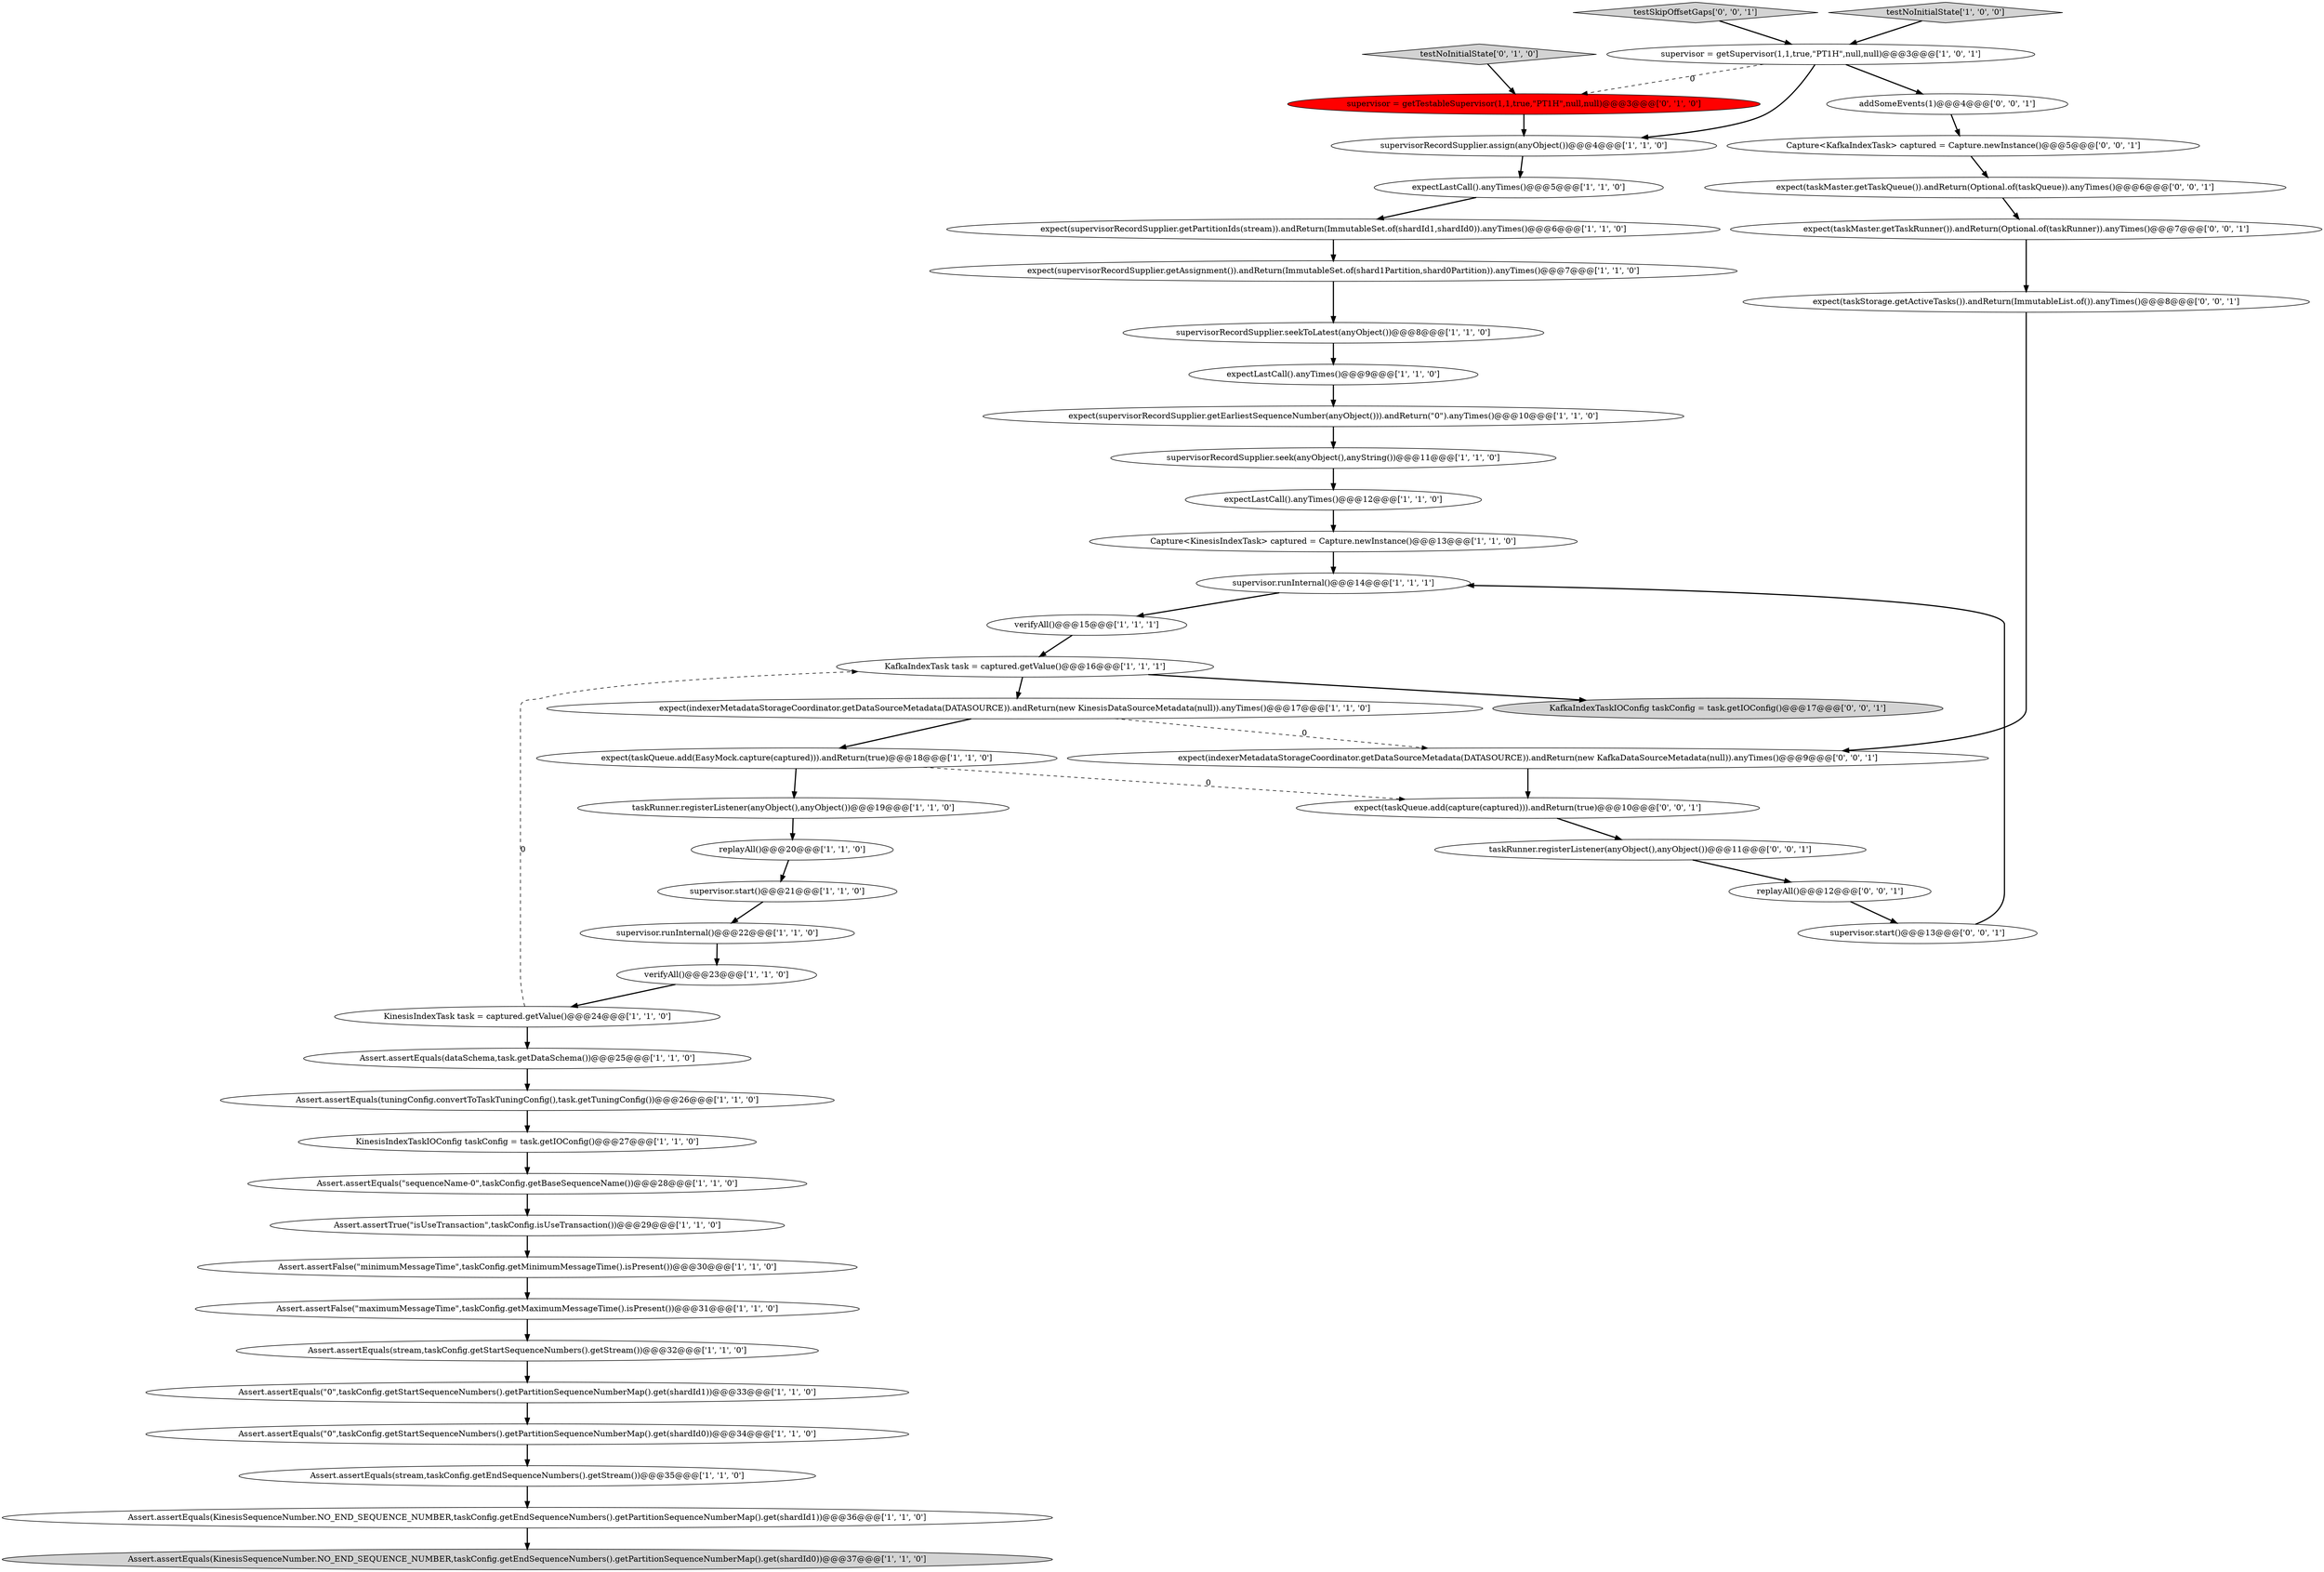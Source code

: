 digraph {
3 [style = filled, label = "expectLastCall().anyTimes()@@@9@@@['1', '1', '0']", fillcolor = white, shape = ellipse image = "AAA0AAABBB1BBB"];
17 [style = filled, label = "supervisor.runInternal()@@@22@@@['1', '1', '0']", fillcolor = white, shape = ellipse image = "AAA0AAABBB1BBB"];
26 [style = filled, label = "Assert.assertFalse(\"minimumMessageTime\",taskConfig.getMinimumMessageTime().isPresent())@@@30@@@['1', '1', '0']", fillcolor = white, shape = ellipse image = "AAA0AAABBB1BBB"];
27 [style = filled, label = "supervisor.start()@@@21@@@['1', '1', '0']", fillcolor = white, shape = ellipse image = "AAA0AAABBB1BBB"];
32 [style = filled, label = "expect(taskQueue.add(EasyMock.capture(captured))).andReturn(true)@@@18@@@['1', '1', '0']", fillcolor = white, shape = ellipse image = "AAA0AAABBB1BBB"];
33 [style = filled, label = "expect(indexerMetadataStorageCoordinator.getDataSourceMetadata(DATASOURCE)).andReturn(new KinesisDataSourceMetadata(null)).anyTimes()@@@17@@@['1', '1', '0']", fillcolor = white, shape = ellipse image = "AAA0AAABBB1BBB"];
15 [style = filled, label = "Assert.assertEquals(KinesisSequenceNumber.NO_END_SEQUENCE_NUMBER,taskConfig.getEndSequenceNumbers().getPartitionSequenceNumberMap().get(shardId1))@@@36@@@['1', '1', '0']", fillcolor = white, shape = ellipse image = "AAA0AAABBB1BBB"];
20 [style = filled, label = "Assert.assertEquals(stream,taskConfig.getEndSequenceNumbers().getStream())@@@35@@@['1', '1', '0']", fillcolor = white, shape = ellipse image = "AAA0AAABBB1BBB"];
43 [style = filled, label = "expect(taskStorage.getActiveTasks()).andReturn(ImmutableList.of()).anyTimes()@@@8@@@['0', '0', '1']", fillcolor = white, shape = ellipse image = "AAA0AAABBB3BBB"];
47 [style = filled, label = "testSkipOffsetGaps['0', '0', '1']", fillcolor = lightgray, shape = diamond image = "AAA0AAABBB3BBB"];
35 [style = filled, label = "supervisor = getSupervisor(1,1,true,\"PT1H\",null,null)@@@3@@@['1', '0', '1']", fillcolor = white, shape = ellipse image = "AAA0AAABBB1BBB"];
46 [style = filled, label = "expect(taskMaster.getTaskQueue()).andReturn(Optional.of(taskQueue)).anyTimes()@@@6@@@['0', '0', '1']", fillcolor = white, shape = ellipse image = "AAA0AAABBB3BBB"];
2 [style = filled, label = "expectLastCall().anyTimes()@@@5@@@['1', '1', '0']", fillcolor = white, shape = ellipse image = "AAA0AAABBB1BBB"];
28 [style = filled, label = "Assert.assertTrue(\"isUseTransaction\",taskConfig.isUseTransaction())@@@29@@@['1', '1', '0']", fillcolor = white, shape = ellipse image = "AAA0AAABBB1BBB"];
45 [style = filled, label = "KafkaIndexTaskIOConfig taskConfig = task.getIOConfig()@@@17@@@['0', '0', '1']", fillcolor = lightgray, shape = ellipse image = "AAA0AAABBB3BBB"];
7 [style = filled, label = "expect(supervisorRecordSupplier.getPartitionIds(stream)).andReturn(ImmutableSet.of(shardId1,shardId0)).anyTimes()@@@6@@@['1', '1', '0']", fillcolor = white, shape = ellipse image = "AAA0AAABBB1BBB"];
4 [style = filled, label = "supervisorRecordSupplier.seekToLatest(anyObject())@@@8@@@['1', '1', '0']", fillcolor = white, shape = ellipse image = "AAA0AAABBB1BBB"];
21 [style = filled, label = "KinesisIndexTask task = captured.getValue()@@@24@@@['1', '1', '0']", fillcolor = white, shape = ellipse image = "AAA0AAABBB1BBB"];
25 [style = filled, label = "verifyAll()@@@15@@@['1', '1', '1']", fillcolor = white, shape = ellipse image = "AAA0AAABBB1BBB"];
30 [style = filled, label = "expectLastCall().anyTimes()@@@12@@@['1', '1', '0']", fillcolor = white, shape = ellipse image = "AAA0AAABBB1BBB"];
13 [style = filled, label = "Assert.assertEquals(KinesisSequenceNumber.NO_END_SEQUENCE_NUMBER,taskConfig.getEndSequenceNumbers().getPartitionSequenceNumberMap().get(shardId0))@@@37@@@['1', '1', '0']", fillcolor = lightgray, shape = ellipse image = "AAA0AAABBB1BBB"];
9 [style = filled, label = "Assert.assertEquals(\"sequenceName-0\",taskConfig.getBaseSequenceName())@@@28@@@['1', '1', '0']", fillcolor = white, shape = ellipse image = "AAA0AAABBB1BBB"];
24 [style = filled, label = "expect(supervisorRecordSupplier.getAssignment()).andReturn(ImmutableSet.of(shard1Partition,shard0Partition)).anyTimes()@@@7@@@['1', '1', '0']", fillcolor = white, shape = ellipse image = "AAA0AAABBB1BBB"];
6 [style = filled, label = "expect(supervisorRecordSupplier.getEarliestSequenceNumber(anyObject())).andReturn(\"0\").anyTimes()@@@10@@@['1', '1', '0']", fillcolor = white, shape = ellipse image = "AAA0AAABBB1BBB"];
16 [style = filled, label = "replayAll()@@@20@@@['1', '1', '0']", fillcolor = white, shape = ellipse image = "AAA0AAABBB1BBB"];
40 [style = filled, label = "addSomeEvents(1)@@@4@@@['0', '0', '1']", fillcolor = white, shape = ellipse image = "AAA0AAABBB3BBB"];
38 [style = filled, label = "expect(taskQueue.add(capture(captured))).andReturn(true)@@@10@@@['0', '0', '1']", fillcolor = white, shape = ellipse image = "AAA0AAABBB3BBB"];
34 [style = filled, label = "KinesisIndexTaskIOConfig taskConfig = task.getIOConfig()@@@27@@@['1', '1', '0']", fillcolor = white, shape = ellipse image = "AAA0AAABBB1BBB"];
29 [style = filled, label = "testNoInitialState['1', '0', '0']", fillcolor = lightgray, shape = diamond image = "AAA0AAABBB1BBB"];
39 [style = filled, label = "supervisor.start()@@@13@@@['0', '0', '1']", fillcolor = white, shape = ellipse image = "AAA0AAABBB3BBB"];
8 [style = filled, label = "Assert.assertEquals(stream,taskConfig.getStartSequenceNumbers().getStream())@@@32@@@['1', '1', '0']", fillcolor = white, shape = ellipse image = "AAA0AAABBB1BBB"];
22 [style = filled, label = "Assert.assertEquals(tuningConfig.convertToTaskTuningConfig(),task.getTuningConfig())@@@26@@@['1', '1', '0']", fillcolor = white, shape = ellipse image = "AAA0AAABBB1BBB"];
23 [style = filled, label = "KafkaIndexTask task = captured.getValue()@@@16@@@['1', '1', '1']", fillcolor = white, shape = ellipse image = "AAA0AAABBB1BBB"];
19 [style = filled, label = "Capture<KinesisIndexTask> captured = Capture.newInstance()@@@13@@@['1', '1', '0']", fillcolor = white, shape = ellipse image = "AAA0AAABBB1BBB"];
42 [style = filled, label = "replayAll()@@@12@@@['0', '0', '1']", fillcolor = white, shape = ellipse image = "AAA0AAABBB3BBB"];
5 [style = filled, label = "verifyAll()@@@23@@@['1', '1', '0']", fillcolor = white, shape = ellipse image = "AAA0AAABBB1BBB"];
10 [style = filled, label = "Assert.assertEquals(\"0\",taskConfig.getStartSequenceNumbers().getPartitionSequenceNumberMap().get(shardId0))@@@34@@@['1', '1', '0']", fillcolor = white, shape = ellipse image = "AAA0AAABBB1BBB"];
44 [style = filled, label = "taskRunner.registerListener(anyObject(),anyObject())@@@11@@@['0', '0', '1']", fillcolor = white, shape = ellipse image = "AAA0AAABBB3BBB"];
18 [style = filled, label = "supervisorRecordSupplier.assign(anyObject())@@@4@@@['1', '1', '0']", fillcolor = white, shape = ellipse image = "AAA0AAABBB1BBB"];
37 [style = filled, label = "supervisor = getTestableSupervisor(1,1,true,\"PT1H\",null,null)@@@3@@@['0', '1', '0']", fillcolor = red, shape = ellipse image = "AAA1AAABBB2BBB"];
0 [style = filled, label = "Assert.assertEquals(dataSchema,task.getDataSchema())@@@25@@@['1', '1', '0']", fillcolor = white, shape = ellipse image = "AAA0AAABBB1BBB"];
36 [style = filled, label = "testNoInitialState['0', '1', '0']", fillcolor = lightgray, shape = diamond image = "AAA0AAABBB2BBB"];
1 [style = filled, label = "Assert.assertEquals(\"0\",taskConfig.getStartSequenceNumbers().getPartitionSequenceNumberMap().get(shardId1))@@@33@@@['1', '1', '0']", fillcolor = white, shape = ellipse image = "AAA0AAABBB1BBB"];
11 [style = filled, label = "supervisorRecordSupplier.seek(anyObject(),anyString())@@@11@@@['1', '1', '0']", fillcolor = white, shape = ellipse image = "AAA0AAABBB1BBB"];
49 [style = filled, label = "Capture<KafkaIndexTask> captured = Capture.newInstance()@@@5@@@['0', '0', '1']", fillcolor = white, shape = ellipse image = "AAA0AAABBB3BBB"];
14 [style = filled, label = "Assert.assertFalse(\"maximumMessageTime\",taskConfig.getMaximumMessageTime().isPresent())@@@31@@@['1', '1', '0']", fillcolor = white, shape = ellipse image = "AAA0AAABBB1BBB"];
12 [style = filled, label = "taskRunner.registerListener(anyObject(),anyObject())@@@19@@@['1', '1', '0']", fillcolor = white, shape = ellipse image = "AAA0AAABBB1BBB"];
41 [style = filled, label = "expect(taskMaster.getTaskRunner()).andReturn(Optional.of(taskRunner)).anyTimes()@@@7@@@['0', '0', '1']", fillcolor = white, shape = ellipse image = "AAA0AAABBB3BBB"];
48 [style = filled, label = "expect(indexerMetadataStorageCoordinator.getDataSourceMetadata(DATASOURCE)).andReturn(new KafkaDataSourceMetadata(null)).anyTimes()@@@9@@@['0', '0', '1']", fillcolor = white, shape = ellipse image = "AAA0AAABBB3BBB"];
31 [style = filled, label = "supervisor.runInternal()@@@14@@@['1', '1', '1']", fillcolor = white, shape = ellipse image = "AAA0AAABBB1BBB"];
4->3 [style = bold, label=""];
44->42 [style = bold, label=""];
17->5 [style = bold, label=""];
40->49 [style = bold, label=""];
10->20 [style = bold, label=""];
15->13 [style = bold, label=""];
31->25 [style = bold, label=""];
34->9 [style = bold, label=""];
35->18 [style = bold, label=""];
33->48 [style = dashed, label="0"];
16->27 [style = bold, label=""];
21->0 [style = bold, label=""];
38->44 [style = bold, label=""];
23->45 [style = bold, label=""];
35->37 [style = dashed, label="0"];
32->38 [style = dashed, label="0"];
19->31 [style = bold, label=""];
25->23 [style = bold, label=""];
32->12 [style = bold, label=""];
43->48 [style = bold, label=""];
42->39 [style = bold, label=""];
26->14 [style = bold, label=""];
3->6 [style = bold, label=""];
28->26 [style = bold, label=""];
12->16 [style = bold, label=""];
18->2 [style = bold, label=""];
47->35 [style = bold, label=""];
46->41 [style = bold, label=""];
9->28 [style = bold, label=""];
5->21 [style = bold, label=""];
8->1 [style = bold, label=""];
30->19 [style = bold, label=""];
35->40 [style = bold, label=""];
7->24 [style = bold, label=""];
24->4 [style = bold, label=""];
23->33 [style = bold, label=""];
48->38 [style = bold, label=""];
39->31 [style = bold, label=""];
49->46 [style = bold, label=""];
6->11 [style = bold, label=""];
0->22 [style = bold, label=""];
22->34 [style = bold, label=""];
27->17 [style = bold, label=""];
37->18 [style = bold, label=""];
33->32 [style = bold, label=""];
14->8 [style = bold, label=""];
36->37 [style = bold, label=""];
29->35 [style = bold, label=""];
2->7 [style = bold, label=""];
21->23 [style = dashed, label="0"];
1->10 [style = bold, label=""];
20->15 [style = bold, label=""];
41->43 [style = bold, label=""];
11->30 [style = bold, label=""];
}

